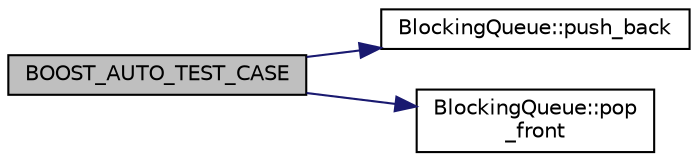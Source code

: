 digraph "BOOST_AUTO_TEST_CASE"
{
  edge [fontname="Helvetica",fontsize="10",labelfontname="Helvetica",labelfontsize="10"];
  node [fontname="Helvetica",fontsize="10",shape=record];
  rankdir="LR";
  Node1 [label="BOOST_AUTO_TEST_CASE",height=0.2,width=0.4,color="black", fillcolor="grey75", style="filled" fontcolor="black"];
  Node1 -> Node2 [color="midnightblue",fontsize="10",style="solid",fontname="Helvetica"];
  Node2 [label="BlockingQueue::push_back",height=0.2,width=0.4,color="black", fillcolor="white", style="filled",URL="$classBlockingQueue.html#aba9a92a9e6a732cd720c609d7e706c47",tooltip="Dodanie niepodzielnie elementu na koniec kolejki. "];
  Node1 -> Node3 [color="midnightblue",fontsize="10",style="solid",fontname="Helvetica"];
  Node3 [label="BlockingQueue::pop\l_front",height=0.2,width=0.4,color="black", fillcolor="white", style="filled",URL="$classBlockingQueue.html#a33e18f760365430cee38721dfd0abf5e",tooltip="Zdejmuje pierwszy element z kolejki niepodzielnie i go zwraca. "];
}
